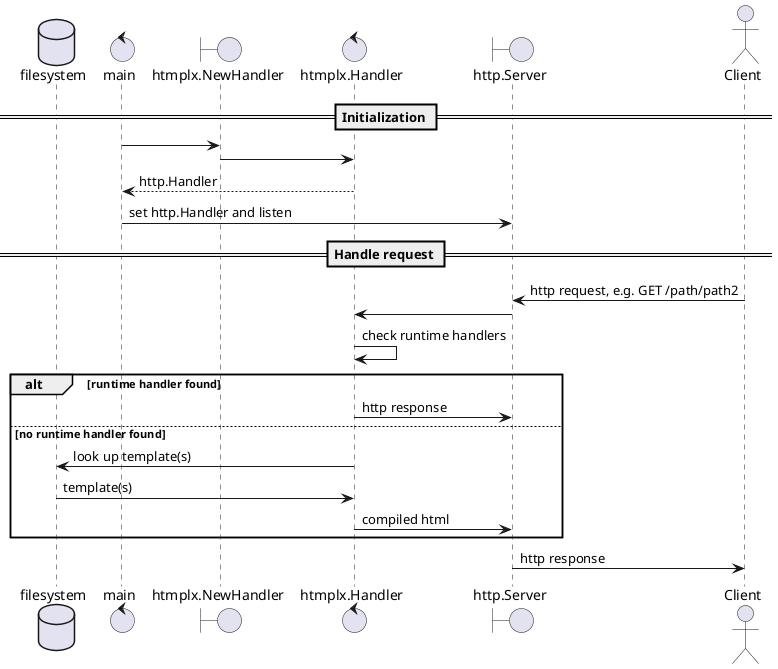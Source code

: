 @startuml


== Initialization ==

database filesystem as Filesystem
control main
boundary "htmplx.NewHandler" as NewHandler
control "htmplx.Handler" as Handler
boundary "http.Server" as Server


main -> NewHandler
NewHandler -> Handler
main <-- Handler : http.Handler

main -> Server : set http.Handler and listen


== Handle request ==

actor Client


Client -> Server : http request, e.g. GET /path/path2
Server -> Handler
Handler -> Handler : check runtime handlers
alt runtime handler found
	Server <- Handler : http response
else no runtime handler found
	Handler -> Filesystem : look up template(s)
	Handler <- Filesystem : template(s)
	Server <- Handler : compiled html
end
Client <- Server : http response


@enduml
